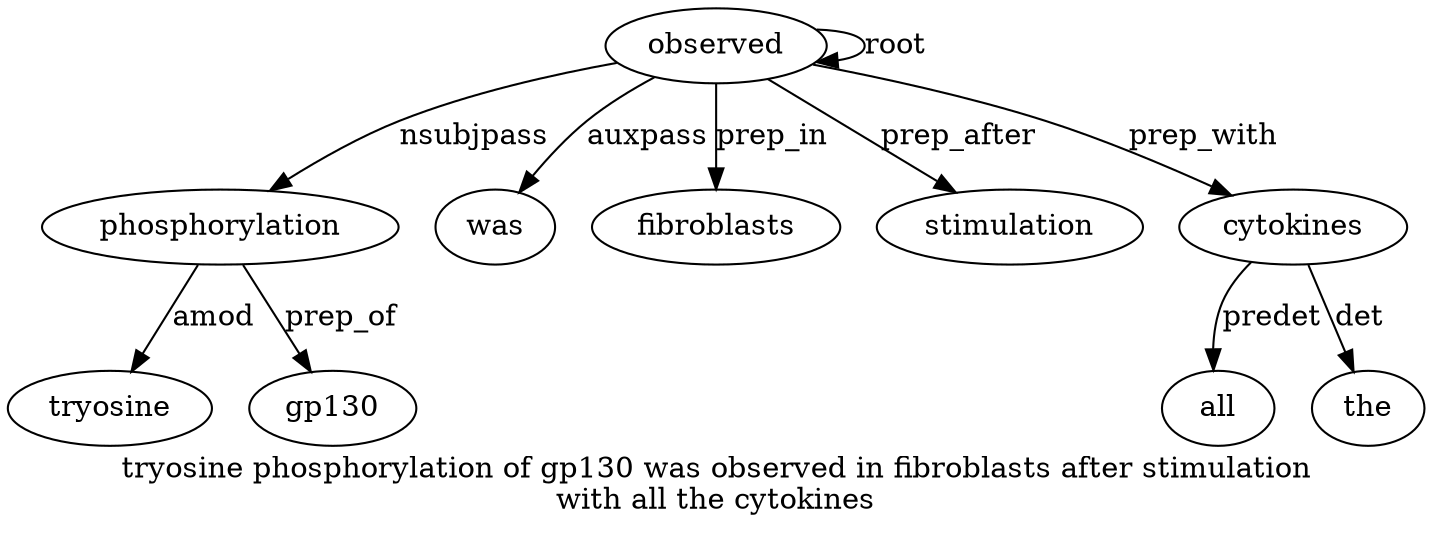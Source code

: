 digraph "tryosine phosphorylation of gp130 was observed in fibroblasts after stimulation with all the cytokines" {
label="tryosine phosphorylation of gp130 was observed in fibroblasts after stimulation
with all the cytokines";
phosphorylation2 [style=filled, fillcolor=white, label=phosphorylation];
tryosine1 [style=filled, fillcolor=white, label=tryosine];
phosphorylation2 -> tryosine1  [label=amod];
observed6 [style=filled, fillcolor=white, label=observed];
observed6 -> phosphorylation2  [label=nsubjpass];
gp1304 [style=filled, fillcolor=white, label=gp130];
phosphorylation2 -> gp1304  [label=prep_of];
was5 [style=filled, fillcolor=white, label=was];
observed6 -> was5  [label=auxpass];
observed6 -> observed6  [label=root];
fibroblasts8 [style=filled, fillcolor=white, label=fibroblasts];
observed6 -> fibroblasts8  [label=prep_in];
stimulation10 [style=filled, fillcolor=white, label=stimulation];
observed6 -> stimulation10  [label=prep_after];
cytokines14 [style=filled, fillcolor=white, label=cytokines];
all12 [style=filled, fillcolor=white, label=all];
cytokines14 -> all12  [label=predet];
the13 [style=filled, fillcolor=white, label=the];
cytokines14 -> the13  [label=det];
observed6 -> cytokines14  [label=prep_with];
}
